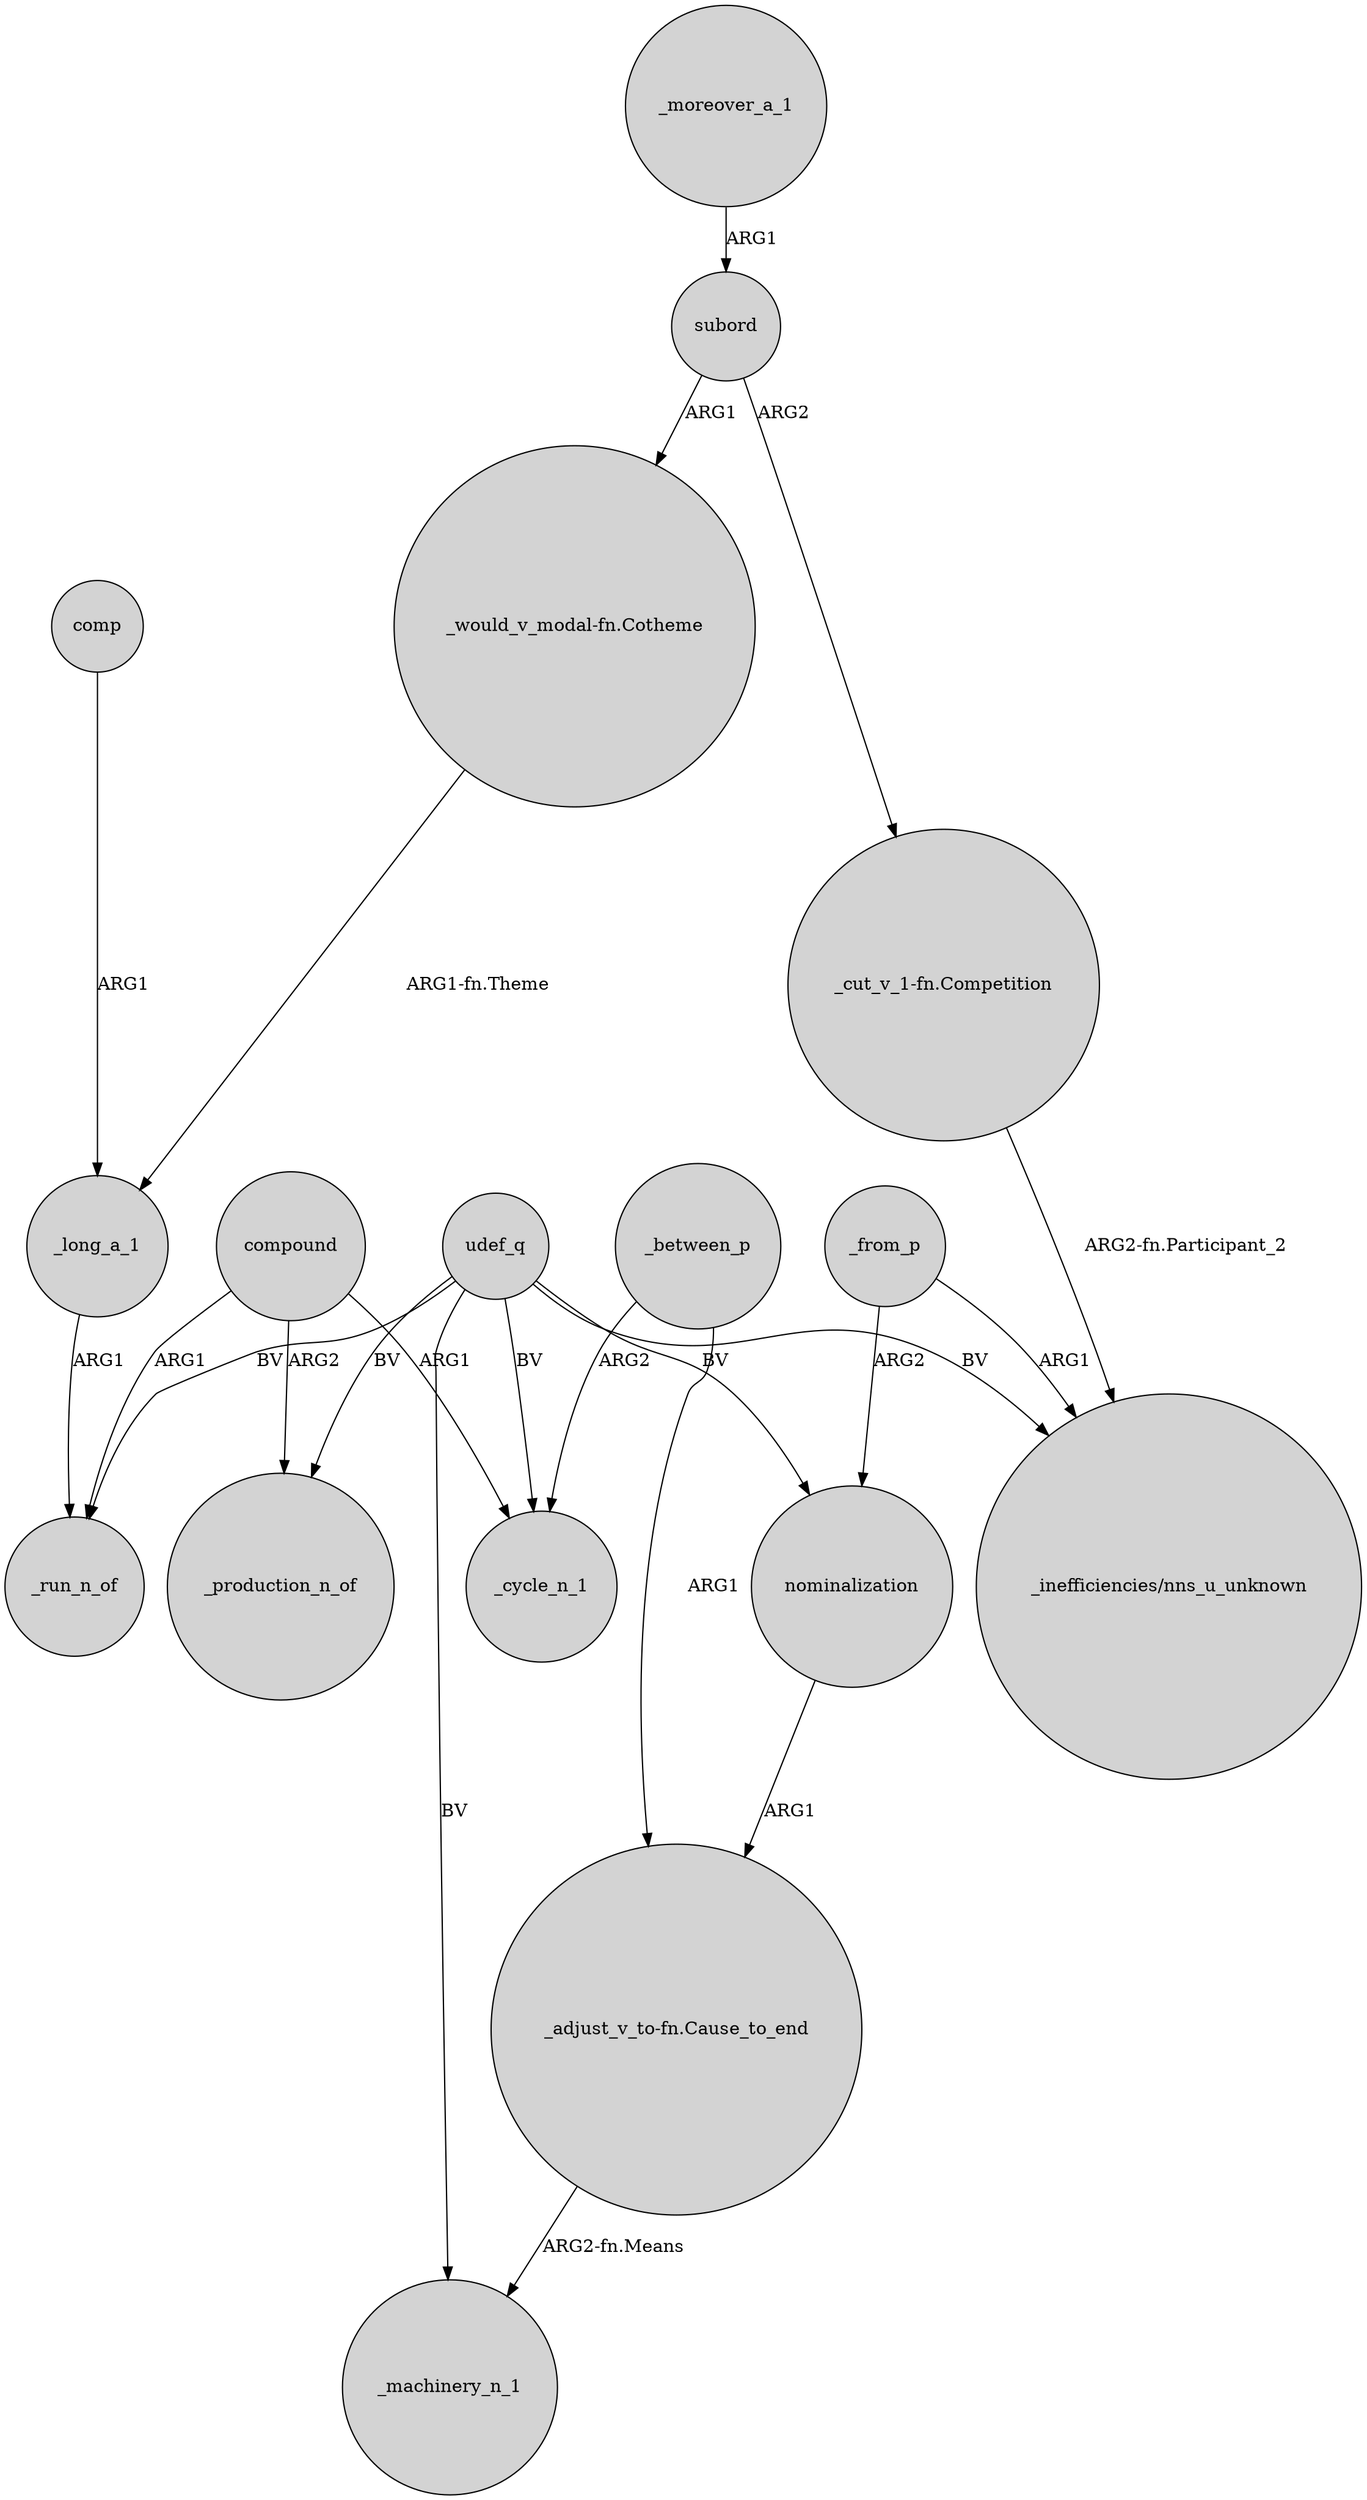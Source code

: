 digraph {
	node [shape=circle style=filled]
	udef_q -> "_inefficiencies/nns_u_unknown" [label=BV]
	_long_a_1 -> _run_n_of [label=ARG1]
	udef_q -> _machinery_n_1 [label=BV]
	subord -> "_cut_v_1-fn.Competition" [label=ARG2]
	udef_q -> nominalization [label=BV]
	compound -> _run_n_of [label=ARG1]
	"_would_v_modal-fn.Cotheme" -> _long_a_1 [label="ARG1-fn.Theme"]
	udef_q -> _run_n_of [label=BV]
	subord -> "_would_v_modal-fn.Cotheme" [label=ARG1]
	compound -> _production_n_of [label=ARG2]
	nominalization -> "_adjust_v_to-fn.Cause_to_end" [label=ARG1]
	_from_p -> nominalization [label=ARG2]
	udef_q -> _cycle_n_1 [label=BV]
	compound -> _cycle_n_1 [label=ARG1]
	comp -> _long_a_1 [label=ARG1]
	_between_p -> _cycle_n_1 [label=ARG2]
	"_cut_v_1-fn.Competition" -> "_inefficiencies/nns_u_unknown" [label="ARG2-fn.Participant_2"]
	_moreover_a_1 -> subord [label=ARG1]
	_from_p -> "_inefficiencies/nns_u_unknown" [label=ARG1]
	_between_p -> "_adjust_v_to-fn.Cause_to_end" [label=ARG1]
	"_adjust_v_to-fn.Cause_to_end" -> _machinery_n_1 [label="ARG2-fn.Means"]
	udef_q -> _production_n_of [label=BV]
}
